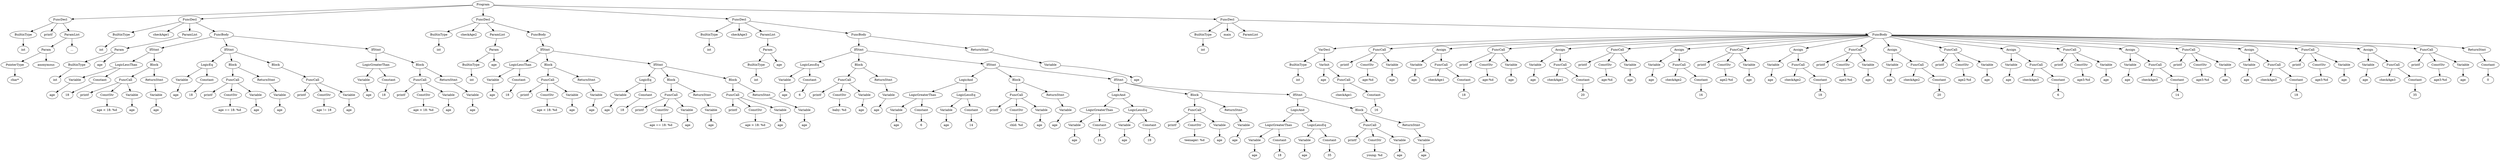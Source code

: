 digraph {
Program [label = Program]
Program -> FuncDecl_5635528944
FuncDecl_5635528944 [label = FuncDecl]
FuncDecl_5635528944 -> BuiltinType_5635528656
BuiltinType_5635528656 [label = BuiltinType]
"int_5635528656" [label = "int"]
BuiltinType_5635528656 -> "int_5635528656"
printf_5635528944[ label = printf]
FuncDecl_5635528944 -> printf_5635528944
FuncDecl_5635528944 -> ParamList_5635528896
ParamList_5635528896 [label = ParamList]
ParamList_5635528896 -> Param_5635528848
Param_5635528848 [label = Param]
Param_5635528848 -> PointerType_5635528784
PointerType_5635528784 [label = PointerType]
"char*_5635528784" [label = "char*"]
PointerType_5635528784 -> "char*_5635528784"
anonymous_5635528848 [label = anonymous]
Param_5635528848 -> anonymous_5635528848
"..._5635528896" [label = "..."]
ParamList_5635528896 -> "..._5635528896"
Program -> FuncDecl_5635531376
FuncDecl_5635531376 [label = FuncDecl]
FuncDecl_5635531376 -> BuiltinType_5635529008
BuiltinType_5635529008 [label = BuiltinType]
"int_5635529008" [label = "int"]
BuiltinType_5635529008 -> "int_5635529008"
checkAge1_5635531376[ label = checkAge1]
FuncDecl_5635531376 -> checkAge1_5635531376
FuncDecl_5635531376 -> ParamList_5635529296
ParamList_5635529296 [label = ParamList]
ParamList_5635529296 -> Param_5635529248
Param_5635529248 [label = Param]
Param_5635529248 -> BuiltinType_5635529104
BuiltinType_5635529104 [label = BuiltinType]
"int_5635529104" [label = "int"]
BuiltinType_5635529104 -> "int_5635529104"
age_5635529248 [label = age]
Param_5635529248 -> age_5635529248
FuncDecl_5635531376 -> FuncBody_5635530688
FuncBody_5635530688 [label = FuncBody]
FuncBody_5635530688 -> IfStmt_5635528288
IfStmt_5635528288 [label = IfStmt]
IfStmt_5635528288 -> LogicLessThan_5635529504
LogicLessThan_5635529504 [label = LogicLessThan]
LogicLessThan_5635529504 -> Variable_5635529408
Variable_5635529408 [label = Variable]
age_5635529408 [label = age]
Variable_5635529408 -> age_5635529408
LogicLessThan_5635529504 -> Constant_5635529440
Constant_5635529440 [label = Constant]
int_5635529440 [label = "18"]
Constant_5635529440 -> int_5635529440
IfStmt_5635528288 -> Block_5635293600
Block_5635293600 [label = Block]
Block_5635293600 -> FuncCall_5635528176
FuncCall_5635528176 [label = FuncCall]
printf_5635528176[ label = printf]
FuncCall_5635528176 -> printf_5635528176
FuncCall_5635528176 -> ConstStr_5635529632
ConstStr_5635529632 [label = ConstStr]
str_5635529632 [label = "age < 18: %d"]
ConstStr_5635529632 -> str_5635529632
FuncCall_5635528176 -> Variable_5635529792
Variable_5635529792 [label = Variable]
age_5635529792 [label = age]
Variable_5635529792 -> age_5635529792
Block_5635293600 -> ReturnStmt_5635301552
ReturnStmt_5635301552 [label = ReturnStmt]
ReturnStmt_5635301552 -> Variable_5635528256
Variable_5635528256 [label = Variable]
age_5635528256 [label = age]
Variable_5635528256 -> age_5635528256
FuncBody_5635530688 -> IfStmt_5635530656
IfStmt_5635530656 [label = IfStmt]
IfStmt_5635530656 -> LogicEq_5635529888
LogicEq_5635529888 [label = LogicEq]
LogicEq_5635529888 -> Variable_5635528352
Variable_5635528352 [label = Variable]
age_5635528352 [label = age]
Variable_5635528352 -> age_5635528352
LogicEq_5635529888 -> Constant_5635529824
Constant_5635529824 [label = Constant]
int_5635529824 [label = "18"]
Constant_5635529824 -> int_5635529824
IfStmt_5635530656 -> Block_5635528384
Block_5635528384 [label = Block]
Block_5635528384 -> FuncCall_5635530208
FuncCall_5635530208 [label = FuncCall]
printf_5635530208[ label = printf]
FuncCall_5635530208 -> printf_5635530208
FuncCall_5635530208 -> ConstStr_5635530016
ConstStr_5635530016 [label = ConstStr]
str_5635530016 [label = "age == 18: %d"]
ConstStr_5635530016 -> str_5635530016
FuncCall_5635530208 -> Variable_5635530176
Variable_5635530176 [label = Variable]
age_5635530176 [label = age]
Variable_5635530176 -> age_5635530176
Block_5635528384 -> ReturnStmt_5635140832
ReturnStmt_5635140832 [label = ReturnStmt]
ReturnStmt_5635140832 -> Variable_5635530288
Variable_5635530288 [label = Variable]
age_5635530288 [label = age]
Variable_5635530288 -> age_5635530288
IfStmt_5635530656 -> Block_5635071728
Block_5635071728 [label = Block]
Block_5635071728 -> FuncCall_5635530608
FuncCall_5635530608 [label = FuncCall]
printf_5635530608[ label = printf]
FuncCall_5635530608 -> printf_5635530608
FuncCall_5635530608 -> ConstStr_5635530416
ConstStr_5635530416 [label = ConstStr]
str_5635530416 [label = "age != 18"]
ConstStr_5635530416 -> str_5635530416
FuncCall_5635530608 -> Variable_5635530576
Variable_5635530576 [label = Variable]
age_5635530576 [label = age]
Variable_5635530576 -> age_5635530576
FuncBody_5635530688 -> IfStmt_5635531312
IfStmt_5635531312 [label = IfStmt]
IfStmt_5635531312 -> LogicGreaterThan_5635530832
LogicGreaterThan_5635530832 [label = LogicGreaterThan]
LogicGreaterThan_5635530832 -> Variable_5635530736
Variable_5635530736 [label = Variable]
age_5635530736 [label = age]
Variable_5635530736 -> age_5635530736
LogicGreaterThan_5635530832 -> Constant_5635530768
Constant_5635530768 [label = Constant]
int_5635530768 [label = "18"]
Constant_5635530768 -> int_5635530768
IfStmt_5635531312 -> Block_5635293248
Block_5635293248 [label = Block]
Block_5635293248 -> FuncCall_5635531168
FuncCall_5635531168 [label = FuncCall]
printf_5635531168[ label = printf]
FuncCall_5635531168 -> printf_5635531168
FuncCall_5635531168 -> ConstStr_5635530960
ConstStr_5635530960 [label = ConstStr]
str_5635530960 [label = "age > 18: %d"]
ConstStr_5635530960 -> str_5635530960
FuncCall_5635531168 -> Variable_5635531120
Variable_5635531120 [label = Variable]
age_5635531120 [label = age]
Variable_5635531120 -> age_5635531120
Block_5635293248 -> ReturnStmt_5635531280
ReturnStmt_5635531280 [label = ReturnStmt]
ReturnStmt_5635531280 -> Variable_5635531248
Variable_5635531248 [label = Variable]
age_5635531248 [label = age]
Variable_5635531248 -> age_5635531248
Program -> FuncDecl_5635533584
FuncDecl_5635533584 [label = FuncDecl]
FuncDecl_5635533584 -> BuiltinType_5635531456
BuiltinType_5635531456 [label = BuiltinType]
"int_5635531456" [label = "int"]
BuiltinType_5635531456 -> "int_5635531456"
checkAge2_5635533584[ label = checkAge2]
FuncDecl_5635533584 -> checkAge2_5635533584
FuncDecl_5635533584 -> ParamList_5635531696
ParamList_5635531696 [label = ParamList]
ParamList_5635531696 -> Param_5635531648
Param_5635531648 [label = Param]
Param_5635531648 -> BuiltinType_5635531552
BuiltinType_5635531552 [label = BuiltinType]
"int_5635531552" [label = "int"]
BuiltinType_5635531552 -> "int_5635531552"
age_5635531648 [label = age]
Param_5635531648 -> age_5635531648
FuncDecl_5635533584 -> FuncBody_5635533568
FuncBody_5635533568 [label = FuncBody]
FuncBody_5635533568 -> IfStmt_5635533520
IfStmt_5635533520 [label = IfStmt]
IfStmt_5635533520 -> LogicLessThan_5635531904
LogicLessThan_5635531904 [label = LogicLessThan]
LogicLessThan_5635531904 -> Variable_5635531808
Variable_5635531808 [label = Variable]
age_5635531808 [label = age]
Variable_5635531808 -> age_5635531808
LogicLessThan_5635531904 -> Constant_5635531840
Constant_5635531840 [label = Constant]
int_5635531840 [label = "18"]
Constant_5635531840 -> int_5635531840
IfStmt_5635533520 -> Block_5635532160
Block_5635532160 [label = Block]
Block_5635532160 -> FuncCall_5635532256
FuncCall_5635532256 [label = FuncCall]
printf_5635532256[ label = printf]
FuncCall_5635532256 -> printf_5635532256
FuncCall_5635532256 -> ConstStr_5635532032
ConstStr_5635532032 [label = ConstStr]
str_5635532032 [label = "age < 18: %d"]
ConstStr_5635532032 -> str_5635532032
FuncCall_5635532256 -> Variable_5635532208
Variable_5635532208 [label = Variable]
age_5635532208 [label = age]
Variable_5635532208 -> age_5635532208
Block_5635532160 -> ReturnStmt_5635532368
ReturnStmt_5635532368 [label = ReturnStmt]
ReturnStmt_5635532368 -> Variable_5635532336
Variable_5635532336 [label = Variable]
age_5635532336 [label = age]
Variable_5635532336 -> age_5635532336
IfStmt_5635533520 -> IfStmt_5635533488
IfStmt_5635533488 [label = IfStmt]
IfStmt_5635533488 -> LogicEq_5635532528
LogicEq_5635532528 [label = LogicEq]
LogicEq_5635532528 -> Variable_5635532432
Variable_5635532432 [label = Variable]
age_5635532432 [label = age]
Variable_5635532432 -> age_5635532432
LogicEq_5635532528 -> Constant_5635532464
Constant_5635532464 [label = Constant]
int_5635532464 [label = "18"]
Constant_5635532464 -> int_5635532464
IfStmt_5635533488 -> Block_5635532784
Block_5635532784 [label = Block]
Block_5635532784 -> FuncCall_5635532880
FuncCall_5635532880 [label = FuncCall]
printf_5635532880[ label = printf]
FuncCall_5635532880 -> printf_5635532880
FuncCall_5635532880 -> ConstStr_5635532656
ConstStr_5635532656 [label = ConstStr]
str_5635532656 [label = "age == 18: %d"]
ConstStr_5635532656 -> str_5635532656
FuncCall_5635532880 -> Variable_5635532832
Variable_5635532832 [label = Variable]
age_5635532832 [label = age]
Variable_5635532832 -> age_5635532832
Block_5635532784 -> ReturnStmt_5635532992
ReturnStmt_5635532992 [label = ReturnStmt]
ReturnStmt_5635532992 -> Variable_5635532960
Variable_5635532960 [label = Variable]
age_5635532960 [label = age]
Variable_5635532960 -> age_5635532960
IfStmt_5635533488 -> Block_5635533248
Block_5635533248 [label = Block]
Block_5635533248 -> FuncCall_5635533344
FuncCall_5635533344 [label = FuncCall]
printf_5635533344[ label = printf]
FuncCall_5635533344 -> printf_5635533344
FuncCall_5635533344 -> ConstStr_5635533120
ConstStr_5635533120 [label = ConstStr]
str_5635533120 [label = "age > 18: %d"]
ConstStr_5635533120 -> str_5635533120
FuncCall_5635533344 -> Variable_5635533296
Variable_5635533296 [label = Variable]
age_5635533296 [label = age]
Variable_5635533296 -> age_5635533296
Block_5635533248 -> ReturnStmt_5635533456
ReturnStmt_5635533456 [label = ReturnStmt]
ReturnStmt_5635533456 -> Variable_5635533424
Variable_5635533424 [label = Variable]
age_5635533424 [label = age]
Variable_5635533424 -> age_5635533424
Program -> FuncDecl_5635537312
FuncDecl_5635537312 [label = FuncDecl]
FuncDecl_5635537312 -> BuiltinType_5635533680
BuiltinType_5635533680 [label = BuiltinType]
"int_5635533680" [label = "int"]
BuiltinType_5635533680 -> "int_5635533680"
checkAge3_5635537312[ label = checkAge3]
FuncDecl_5635537312 -> checkAge3_5635537312
FuncDecl_5635537312 -> ParamList_5635533920
ParamList_5635533920 [label = ParamList]
ParamList_5635533920 -> Param_5635533872
Param_5635533872 [label = Param]
Param_5635533872 -> BuiltinType_5635533776
BuiltinType_5635533776 [label = BuiltinType]
"int_5635533776" [label = "int"]
BuiltinType_5635533776 -> "int_5635533776"
age_5635533872 [label = age]
Param_5635533872 -> age_5635533872
FuncDecl_5635537312 -> FuncBody_5635537200
FuncBody_5635537200 [label = FuncBody]
FuncBody_5635537200 -> IfStmt_5635537168
IfStmt_5635537168 [label = IfStmt]
IfStmt_5635537168 -> LogicLessEq_5635534128
LogicLessEq_5635534128 [label = LogicLessEq]
LogicLessEq_5635534128 -> Variable_5635534032
Variable_5635534032 [label = Variable]
age_5635534032 [label = age]
Variable_5635534032 -> age_5635534032
LogicLessEq_5635534128 -> Constant_5635534064
Constant_5635534064 [label = Constant]
int_5635534064 [label = "6"]
Constant_5635534064 -> int_5635534064
IfStmt_5635537168 -> Block_5635534384
Block_5635534384 [label = Block]
Block_5635534384 -> FuncCall_5635534480
FuncCall_5635534480 [label = FuncCall]
printf_5635534480[ label = printf]
FuncCall_5635534480 -> printf_5635534480
FuncCall_5635534480 -> ConstStr_5635534256
ConstStr_5635534256 [label = ConstStr]
str_5635534256 [label = "baby: %d"]
ConstStr_5635534256 -> str_5635534256
FuncCall_5635534480 -> Variable_5635534432
Variable_5635534432 [label = Variable]
age_5635534432 [label = age]
Variable_5635534432 -> age_5635534432
Block_5635534384 -> ReturnStmt_5635534592
ReturnStmt_5635534592 [label = ReturnStmt]
ReturnStmt_5635534592 -> Variable_5635534560
Variable_5635534560 [label = Variable]
age_5635534560 [label = age]
Variable_5635534560 -> age_5635534560
IfStmt_5635537168 -> IfStmt_5635537136
IfStmt_5635537136 [label = IfStmt]
IfStmt_5635537136 -> LogicAnd_5635534944
LogicAnd_5635534944 [label = LogicAnd]
LogicAnd_5635534944 -> LogicGreaterThan_5635534752
LogicGreaterThan_5635534752 [label = LogicGreaterThan]
LogicGreaterThan_5635534752 -> Variable_5635534656
Variable_5635534656 [label = Variable]
age_5635534656 [label = age]
Variable_5635534656 -> age_5635534656
LogicGreaterThan_5635534752 -> Constant_5635534688
Constant_5635534688 [label = Constant]
int_5635534688 [label = "6"]
Constant_5635534688 -> int_5635534688
LogicAnd_5635534944 -> LogicLessEq_5635534912
LogicLessEq_5635534912 [label = LogicLessEq]
LogicLessEq_5635534912 -> Variable_5635534816
Variable_5635534816 [label = Variable]
age_5635534816 [label = age]
Variable_5635534816 -> age_5635534816
LogicLessEq_5635534912 -> Constant_5635534848
Constant_5635534848 [label = Constant]
int_5635534848 [label = "14"]
Constant_5635534848 -> int_5635534848
IfStmt_5635537136 -> Block_5635535200
Block_5635535200 [label = Block]
Block_5635535200 -> FuncCall_5635535296
FuncCall_5635535296 [label = FuncCall]
printf_5635535296[ label = printf]
FuncCall_5635535296 -> printf_5635535296
FuncCall_5635535296 -> ConstStr_5635535072
ConstStr_5635535072 [label = ConstStr]
str_5635535072 [label = "chld: %d"]
ConstStr_5635535072 -> str_5635535072
FuncCall_5635535296 -> Variable_5635535248
Variable_5635535248 [label = Variable]
age_5635535248 [label = age]
Variable_5635535248 -> age_5635535248
Block_5635535200 -> ReturnStmt_5635535408
ReturnStmt_5635535408 [label = ReturnStmt]
ReturnStmt_5635535408 -> Variable_5635535376
Variable_5635535376 [label = Variable]
age_5635535376 [label = age]
Variable_5635535376 -> age_5635535376
IfStmt_5635537136 -> IfStmt_5635537104
IfStmt_5635537104 [label = IfStmt]
IfStmt_5635537104 -> LogicAnd_5635535760
LogicAnd_5635535760 [label = LogicAnd]
LogicAnd_5635535760 -> LogicGreaterThan_5635535568
LogicGreaterThan_5635535568 [label = LogicGreaterThan]
LogicGreaterThan_5635535568 -> Variable_5635535472
Variable_5635535472 [label = Variable]
age_5635535472 [label = age]
Variable_5635535472 -> age_5635535472
LogicGreaterThan_5635535568 -> Constant_5635535504
Constant_5635535504 [label = Constant]
int_5635535504 [label = "14"]
Constant_5635535504 -> int_5635535504
LogicAnd_5635535760 -> LogicLessEq_5635535728
LogicLessEq_5635535728 [label = LogicLessEq]
LogicLessEq_5635535728 -> Variable_5635535632
Variable_5635535632 [label = Variable]
age_5635535632 [label = age]
Variable_5635535632 -> age_5635535632
LogicLessEq_5635535728 -> Constant_5635535664
Constant_5635535664 [label = Constant]
int_5635535664 [label = "18"]
Constant_5635535664 -> int_5635535664
IfStmt_5635537104 -> Block_5635536016
Block_5635536016 [label = Block]
Block_5635536016 -> FuncCall_5635536112
FuncCall_5635536112 [label = FuncCall]
printf_5635536112[ label = printf]
FuncCall_5635536112 -> printf_5635536112
FuncCall_5635536112 -> ConstStr_5635535888
ConstStr_5635535888 [label = ConstStr]
str_5635535888 [label = "teenager: %d"]
ConstStr_5635535888 -> str_5635535888
FuncCall_5635536112 -> Variable_5635536064
Variable_5635536064 [label = Variable]
age_5635536064 [label = age]
Variable_5635536064 -> age_5635536064
Block_5635536016 -> ReturnStmt_5635536224
ReturnStmt_5635536224 [label = ReturnStmt]
ReturnStmt_5635536224 -> Variable_5635536192
Variable_5635536192 [label = Variable]
age_5635536192 [label = age]
Variable_5635536192 -> age_5635536192
IfStmt_5635537104 -> IfStmt_5635537072
IfStmt_5635537072 [label = IfStmt]
IfStmt_5635537072 -> LogicAnd_5635536576
LogicAnd_5635536576 [label = LogicAnd]
LogicAnd_5635536576 -> LogicGreaterThan_5635536384
LogicGreaterThan_5635536384 [label = LogicGreaterThan]
LogicGreaterThan_5635536384 -> Variable_5635536288
Variable_5635536288 [label = Variable]
age_5635536288 [label = age]
Variable_5635536288 -> age_5635536288
LogicGreaterThan_5635536384 -> Constant_5635536320
Constant_5635536320 [label = Constant]
int_5635536320 [label = "18"]
Constant_5635536320 -> int_5635536320
LogicAnd_5635536576 -> LogicLessEq_5635536544
LogicLessEq_5635536544 [label = LogicLessEq]
LogicLessEq_5635536544 -> Variable_5635536448
Variable_5635536448 [label = Variable]
age_5635536448 [label = age]
Variable_5635536448 -> age_5635536448
LogicLessEq_5635536544 -> Constant_5635536480
Constant_5635536480 [label = Constant]
int_5635536480 [label = "35"]
Constant_5635536480 -> int_5635536480
IfStmt_5635537072 -> Block_5635536832
Block_5635536832 [label = Block]
Block_5635536832 -> FuncCall_5635536928
FuncCall_5635536928 [label = FuncCall]
printf_5635536928[ label = printf]
FuncCall_5635536928 -> printf_5635536928
FuncCall_5635536928 -> ConstStr_5635536704
ConstStr_5635536704 [label = ConstStr]
str_5635536704 [label = "young: %d"]
ConstStr_5635536704 -> str_5635536704
FuncCall_5635536928 -> Variable_5635536880
Variable_5635536880 [label = Variable]
age_5635536880 [label = age]
Variable_5635536880 -> age_5635536880
Block_5635536832 -> ReturnStmt_5635537040
ReturnStmt_5635537040 [label = ReturnStmt]
ReturnStmt_5635537040 -> Variable_5635537008
Variable_5635537008 [label = Variable]
age_5635537008 [label = age]
Variable_5635537008 -> age_5635537008
FuncBody_5635537200 -> ReturnStmt_5635537280
ReturnStmt_5635537280 [label = ReturnStmt]
ReturnStmt_5635537280 -> Variable_5635537248
Variable_5635537248 [label = Variable]
age_5635537248 [label = age]
Variable_5635537248 -> age_5635537248
Program -> FuncDecl_5635544112
FuncDecl_5635544112 [label = FuncDecl]
FuncDecl_5635544112 -> BuiltinType_5635537376
BuiltinType_5635537376 [label = BuiltinType]
"int_5635537376" [label = "int"]
BuiltinType_5635537376 -> "int_5635537376"
main_5635544112[ label = main]
FuncDecl_5635544112 -> main_5635544112
FuncDecl_5635544112 -> ParamList_5635537472
ParamList_5635537472 [label = ParamList]
FuncDecl_5635544112 -> FuncBody_5635544096
FuncBody_5635544096 [label = FuncBody]
FuncBody_5635544096 -> VarDecl_5635537936
VarDecl_5635537936 [label = VarDecl]
VarDecl_5635537936 -> BuiltinType_5635537552
BuiltinType_5635537552 [label = BuiltinType]
"int_5635537552" [label = "int"]
BuiltinType_5635537552 -> "int_5635537552"
VarDecl_5635537936 -> VarInit_5635537840
VarInit_5635537840 [label = VarInit]
age_5635537840 [label = age]
VarInit_5635537840 -> age_5635537840
VarInit_5635537840 -> FuncCall_5635537792
FuncCall_5635537792 [label = FuncCall]
checkAge1_5635537792[ label = checkAge1]
FuncCall_5635537792 -> checkAge1_5635537792
FuncCall_5635537792 -> Constant_5635537680
Constant_5635537680 [label = Constant]
int_5635537680 [label = "16"]
Constant_5635537680 -> int_5635537680
FuncBody_5635544096 -> FuncCall_5635538272
FuncCall_5635538272 [label = FuncCall]
printf_5635538272[ label = printf]
FuncCall_5635538272 -> printf_5635538272
FuncCall_5635538272 -> ConstStr_5635538048
ConstStr_5635538048 [label = ConstStr]
str_5635538048 [label = "age:%d"]
ConstStr_5635538048 -> str_5635538048
FuncCall_5635538272 -> Variable_5635538224
Variable_5635538224 [label = Variable]
age_5635538224 [label = age]
Variable_5635538224 -> age_5635538224
FuncBody_5635544096 -> Assign_5635538560
Assign_5635538560 [label = Assign]
Assign_5635538560 -> Variable_5635538352
Variable_5635538352 [label = Variable]
age_5635538352 [label = age]
Variable_5635538352 -> age_5635538352
Assign_5635538560 -> FuncCall_5635538512
FuncCall_5635538512 [label = FuncCall]
checkAge1_5635538512[ label = checkAge1]
FuncCall_5635538512 -> checkAge1_5635538512
FuncCall_5635538512 -> Constant_5635538416
Constant_5635538416 [label = Constant]
int_5635538416 [label = "18"]
Constant_5635538416 -> int_5635538416
FuncBody_5635544096 -> FuncCall_5635538896
FuncCall_5635538896 [label = FuncCall]
printf_5635538896[ label = printf]
FuncCall_5635538896 -> printf_5635538896
FuncCall_5635538896 -> ConstStr_5635538688
ConstStr_5635538688 [label = ConstStr]
str_5635538688 [label = "age:%d"]
ConstStr_5635538688 -> str_5635538688
FuncCall_5635538896 -> Variable_5635538848
Variable_5635538848 [label = Variable]
age_5635538848 [label = age]
Variable_5635538848 -> age_5635538848
FuncBody_5635544096 -> Assign_5635539184
Assign_5635539184 [label = Assign]
Assign_5635539184 -> Variable_5635538976
Variable_5635538976 [label = Variable]
age_5635538976 [label = age]
Variable_5635538976 -> age_5635538976
Assign_5635539184 -> FuncCall_5635539136
FuncCall_5635539136 [label = FuncCall]
checkAge1_5635539136[ label = checkAge1]
FuncCall_5635539136 -> checkAge1_5635539136
FuncCall_5635539136 -> Constant_5635539040
Constant_5635539040 [label = Constant]
int_5635539040 [label = "20"]
Constant_5635539040 -> int_5635539040
FuncBody_5635544096 -> FuncCall_5635539536
FuncCall_5635539536 [label = FuncCall]
printf_5635539536[ label = printf]
FuncCall_5635539536 -> printf_5635539536
FuncCall_5635539536 -> ConstStr_5635539312
ConstStr_5635539312 [label = ConstStr]
str_5635539312 [label = "age:%d"]
ConstStr_5635539312 -> str_5635539312
FuncCall_5635539536 -> Variable_5635539488
Variable_5635539488 [label = Variable]
age_5635539488 [label = age]
Variable_5635539488 -> age_5635539488
FuncBody_5635544096 -> Assign_5635539824
Assign_5635539824 [label = Assign]
Assign_5635539824 -> Variable_5635539616
Variable_5635539616 [label = Variable]
age_5635539616 [label = age]
Variable_5635539616 -> age_5635539616
Assign_5635539824 -> FuncCall_5635539776
FuncCall_5635539776 [label = FuncCall]
checkAge2_5635539776[ label = checkAge2]
FuncCall_5635539776 -> checkAge2_5635539776
FuncCall_5635539776 -> Constant_5635539680
Constant_5635539680 [label = Constant]
int_5635539680 [label = "16"]
Constant_5635539680 -> int_5635539680
FuncBody_5635544096 -> FuncCall_5635540144
FuncCall_5635540144 [label = FuncCall]
printf_5635540144[ label = printf]
FuncCall_5635540144 -> printf_5635540144
FuncCall_5635540144 -> ConstStr_5635539920
ConstStr_5635539920 [label = ConstStr]
str_5635539920 [label = "age2:%d"]
ConstStr_5635539920 -> str_5635539920
FuncCall_5635540144 -> Variable_5635540096
Variable_5635540096 [label = Variable]
age_5635540096 [label = age]
Variable_5635540096 -> age_5635540096
FuncBody_5635544096 -> Assign_5635540432
Assign_5635540432 [label = Assign]
Assign_5635540432 -> Variable_5635540224
Variable_5635540224 [label = Variable]
age_5635540224 [label = age]
Variable_5635540224 -> age_5635540224
Assign_5635540432 -> FuncCall_5635540384
FuncCall_5635540384 [label = FuncCall]
checkAge2_5635540384[ label = checkAge2]
FuncCall_5635540384 -> checkAge2_5635540384
FuncCall_5635540384 -> Constant_5635540288
Constant_5635540288 [label = Constant]
int_5635540288 [label = "18"]
Constant_5635540288 -> int_5635540288
FuncBody_5635544096 -> FuncCall_5635539216
FuncCall_5635539216 [label = FuncCall]
printf_5635539216[ label = printf]
FuncCall_5635539216 -> printf_5635539216
FuncCall_5635539216 -> ConstStr_5635540656
ConstStr_5635540656 [label = ConstStr]
str_5635540656 [label = "age2:%d"]
ConstStr_5635540656 -> str_5635540656
FuncCall_5635539216 -> Variable_5635540832
Variable_5635540832 [label = Variable]
age_5635540832 [label = age]
Variable_5635540832 -> age_5635540832
FuncBody_5635544096 -> Assign_5635541120
Assign_5635541120 [label = Assign]
Assign_5635541120 -> Variable_5635540912
Variable_5635540912 [label = Variable]
age_5635540912 [label = age]
Variable_5635540912 -> age_5635540912
Assign_5635541120 -> FuncCall_5635541072
FuncCall_5635541072 [label = FuncCall]
checkAge2_5635541072[ label = checkAge2]
FuncCall_5635541072 -> checkAge2_5635541072
FuncCall_5635541072 -> Constant_5635540976
Constant_5635540976 [label = Constant]
int_5635540976 [label = "20"]
Constant_5635540976 -> int_5635540976
FuncBody_5635544096 -> FuncCall_5635541424
FuncCall_5635541424 [label = FuncCall]
printf_5635541424[ label = printf]
FuncCall_5635541424 -> printf_5635541424
FuncCall_5635541424 -> ConstStr_5635541216
ConstStr_5635541216 [label = ConstStr]
str_5635541216 [label = "age2:%d"]
ConstStr_5635541216 -> str_5635541216
FuncCall_5635541424 -> Variable_5635541376
Variable_5635541376 [label = Variable]
age_5635541376 [label = age]
Variable_5635541376 -> age_5635541376
FuncBody_5635544096 -> Assign_5635541712
Assign_5635541712 [label = Assign]
Assign_5635541712 -> Variable_5635541504
Variable_5635541504 [label = Variable]
age_5635541504 [label = age]
Variable_5635541504 -> age_5635541504
Assign_5635541712 -> FuncCall_5635541664
FuncCall_5635541664 [label = FuncCall]
checkAge3_5635541664[ label = checkAge3]
FuncCall_5635541664 -> checkAge3_5635541664
FuncCall_5635541664 -> Constant_5635541568
Constant_5635541568 [label = Constant]
int_5635541568 [label = "6"]
Constant_5635541568 -> int_5635541568
FuncBody_5635544096 -> FuncCall_5635542032
FuncCall_5635542032 [label = FuncCall]
printf_5635542032[ label = printf]
FuncCall_5635542032 -> printf_5635542032
FuncCall_5635542032 -> ConstStr_5635541808
ConstStr_5635541808 [label = ConstStr]
str_5635541808 [label = "age3:%d"]
ConstStr_5635541808 -> str_5635541808
FuncCall_5635542032 -> Variable_5635541984
Variable_5635541984 [label = Variable]
age_5635541984 [label = age]
Variable_5635541984 -> age_5635541984
FuncBody_5635544096 -> Assign_5635542320
Assign_5635542320 [label = Assign]
Assign_5635542320 -> Variable_5635542112
Variable_5635542112 [label = Variable]
age_5635542112 [label = age]
Variable_5635542112 -> age_5635542112
Assign_5635542320 -> FuncCall_5635542272
FuncCall_5635542272 [label = FuncCall]
checkAge3_5635542272[ label = checkAge3]
FuncCall_5635542272 -> checkAge3_5635542272
FuncCall_5635542272 -> Constant_5635542176
Constant_5635542176 [label = Constant]
int_5635542176 [label = "14"]
Constant_5635542176 -> int_5635542176
FuncBody_5635544096 -> FuncCall_5635542640
FuncCall_5635542640 [label = FuncCall]
printf_5635542640[ label = printf]
FuncCall_5635542640 -> printf_5635542640
FuncCall_5635542640 -> ConstStr_5635542416
ConstStr_5635542416 [label = ConstStr]
str_5635542416 [label = "age3:%d"]
ConstStr_5635542416 -> str_5635542416
FuncCall_5635542640 -> Variable_5635542592
Variable_5635542592 [label = Variable]
age_5635542592 [label = age]
Variable_5635542592 -> age_5635542592
FuncBody_5635544096 -> Assign_5635542928
Assign_5635542928 [label = Assign]
Assign_5635542928 -> Variable_5635542720
Variable_5635542720 [label = Variable]
age_5635542720 [label = age]
Variable_5635542720 -> age_5635542720
Assign_5635542928 -> FuncCall_5635542880
FuncCall_5635542880 [label = FuncCall]
checkAge3_5635542880[ label = checkAge3]
FuncCall_5635542880 -> checkAge3_5635542880
FuncCall_5635542880 -> Constant_5635542784
Constant_5635542784 [label = Constant]
int_5635542784 [label = "18"]
Constant_5635542784 -> int_5635542784
FuncBody_5635544096 -> FuncCall_5635540464
FuncCall_5635540464 [label = FuncCall]
printf_5635540464[ label = printf]
FuncCall_5635540464 -> printf_5635540464
FuncCall_5635540464 -> ConstStr_5635543280
ConstStr_5635543280 [label = ConstStr]
str_5635543280 [label = "age3:%d"]
ConstStr_5635543280 -> str_5635543280
FuncCall_5635540464 -> Variable_5635543456
Variable_5635543456 [label = Variable]
age_5635543456 [label = age]
Variable_5635543456 -> age_5635543456
FuncBody_5635544096 -> Assign_5635543680
Assign_5635543680 [label = Assign]
Assign_5635543680 -> Variable_5635540544
Variable_5635540544 [label = Variable]
age_5635540544 [label = age]
Variable_5635540544 -> age_5635540544
Assign_5635543680 -> FuncCall_5635543632
FuncCall_5635543632 [label = FuncCall]
checkAge3_5635543632[ label = checkAge3]
FuncCall_5635543632 -> checkAge3_5635543632
FuncCall_5635543632 -> Constant_5635543536
Constant_5635543536 [label = Constant]
int_5635543536 [label = "35"]
Constant_5635543536 -> int_5635543536
FuncBody_5635544096 -> FuncCall_5635543984
FuncCall_5635543984 [label = FuncCall]
printf_5635543984[ label = printf]
FuncCall_5635543984 -> printf_5635543984
FuncCall_5635543984 -> ConstStr_5635543776
ConstStr_5635543776 [label = ConstStr]
str_5635543776 [label = "age3:%d"]
ConstStr_5635543776 -> str_5635543776
FuncCall_5635543984 -> Variable_5635543936
Variable_5635543936 [label = Variable]
age_5635543936 [label = age]
Variable_5635543936 -> age_5635543936
FuncBody_5635544096 -> ReturnStmt_5635540576
ReturnStmt_5635540576 [label = ReturnStmt]
ReturnStmt_5635540576 -> Constant_5635544032
Constant_5635544032 [label = Constant]
int_5635544032 [label = "0"]
Constant_5635544032 -> int_5635544032
}
